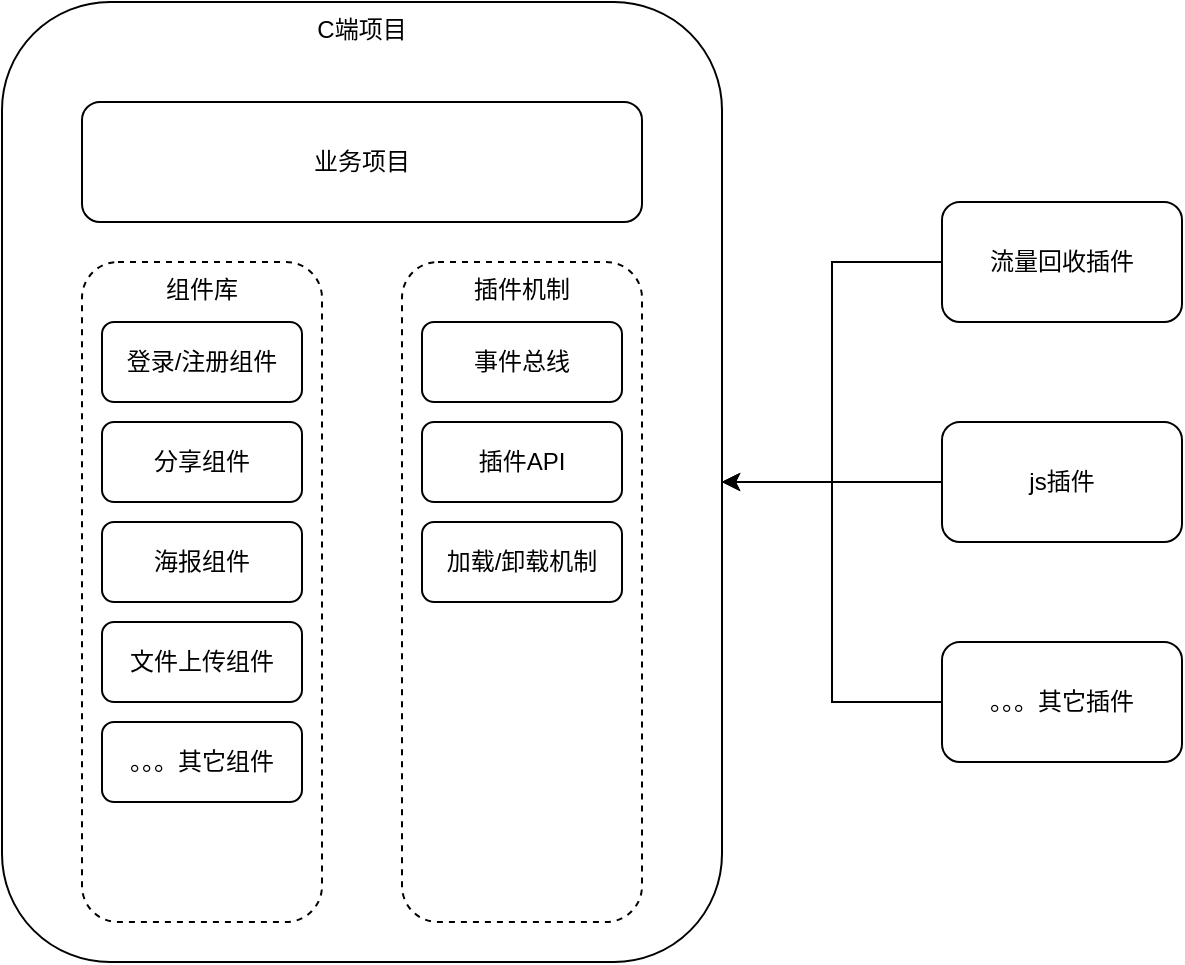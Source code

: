 <mxfile version="14.2.9" type="github">
  <diagram id="OEEgM5_fH-xbBg2mpcmx" name="Page-1">
    <mxGraphModel dx="946" dy="646" grid="1" gridSize="10" guides="1" tooltips="1" connect="1" arrows="1" fold="1" page="1" pageScale="1" pageWidth="827" pageHeight="1169" math="0" shadow="0">
      <root>
        <mxCell id="0" />
        <mxCell id="1" parent="0" />
        <mxCell id="6Y6k767Hvke-sPqiCbXi-1" value="C端项目" style="rounded=1;whiteSpace=wrap;html=1;verticalAlign=top;" vertex="1" parent="1">
          <mxGeometry x="70" y="130" width="360" height="480" as="geometry" />
        </mxCell>
        <mxCell id="6Y6k767Hvke-sPqiCbXi-3" value="业务项目" style="rounded=1;whiteSpace=wrap;html=1;" vertex="1" parent="1">
          <mxGeometry x="110" y="180" width="280" height="60" as="geometry" />
        </mxCell>
        <mxCell id="6Y6k767Hvke-sPqiCbXi-4" value="组件库" style="rounded=1;whiteSpace=wrap;html=1;dashed=1;verticalAlign=top;" vertex="1" parent="1">
          <mxGeometry x="110" y="260" width="120" height="330" as="geometry" />
        </mxCell>
        <mxCell id="6Y6k767Hvke-sPqiCbXi-10" style="edgeStyle=orthogonalEdgeStyle;rounded=0;orthogonalLoop=1;jettySize=auto;html=1;entryX=1;entryY=0.5;entryDx=0;entryDy=0;" edge="1" parent="1" source="6Y6k767Hvke-sPqiCbXi-5" target="6Y6k767Hvke-sPqiCbXi-1">
          <mxGeometry relative="1" as="geometry" />
        </mxCell>
        <mxCell id="6Y6k767Hvke-sPqiCbXi-5" value="流量回收插件" style="rounded=1;whiteSpace=wrap;html=1;" vertex="1" parent="1">
          <mxGeometry x="540" y="230" width="120" height="60" as="geometry" />
        </mxCell>
        <mxCell id="6Y6k767Hvke-sPqiCbXi-9" style="edgeStyle=orthogonalEdgeStyle;rounded=0;orthogonalLoop=1;jettySize=auto;html=1;exitX=0;exitY=0.5;exitDx=0;exitDy=0;" edge="1" parent="1" source="6Y6k767Hvke-sPqiCbXi-6">
          <mxGeometry relative="1" as="geometry">
            <mxPoint x="430" y="370" as="targetPoint" />
          </mxGeometry>
        </mxCell>
        <mxCell id="6Y6k767Hvke-sPqiCbXi-6" value="js插件" style="rounded=1;whiteSpace=wrap;html=1;" vertex="1" parent="1">
          <mxGeometry x="540" y="340" width="120" height="60" as="geometry" />
        </mxCell>
        <mxCell id="6Y6k767Hvke-sPqiCbXi-8" style="edgeStyle=orthogonalEdgeStyle;rounded=0;orthogonalLoop=1;jettySize=auto;html=1;exitX=0;exitY=0.5;exitDx=0;exitDy=0;entryX=1;entryY=0.5;entryDx=0;entryDy=0;" edge="1" parent="1" source="6Y6k767Hvke-sPqiCbXi-7" target="6Y6k767Hvke-sPqiCbXi-1">
          <mxGeometry relative="1" as="geometry" />
        </mxCell>
        <mxCell id="6Y6k767Hvke-sPqiCbXi-7" value="。。。其它插件" style="rounded=1;whiteSpace=wrap;html=1;" vertex="1" parent="1">
          <mxGeometry x="540" y="450" width="120" height="60" as="geometry" />
        </mxCell>
        <mxCell id="6Y6k767Hvke-sPqiCbXi-11" value="登录/注册组件" style="rounded=1;whiteSpace=wrap;html=1;" vertex="1" parent="1">
          <mxGeometry x="120" y="290" width="100" height="40" as="geometry" />
        </mxCell>
        <mxCell id="6Y6k767Hvke-sPqiCbXi-12" value="分享组件" style="rounded=1;whiteSpace=wrap;html=1;" vertex="1" parent="1">
          <mxGeometry x="120" y="340" width="100" height="40" as="geometry" />
        </mxCell>
        <mxCell id="6Y6k767Hvke-sPqiCbXi-13" value="海报组件" style="rounded=1;whiteSpace=wrap;html=1;" vertex="1" parent="1">
          <mxGeometry x="120" y="390" width="100" height="40" as="geometry" />
        </mxCell>
        <mxCell id="6Y6k767Hvke-sPqiCbXi-14" value="文件上传组件" style="rounded=1;whiteSpace=wrap;html=1;" vertex="1" parent="1">
          <mxGeometry x="120" y="440" width="100" height="40" as="geometry" />
        </mxCell>
        <mxCell id="6Y6k767Hvke-sPqiCbXi-15" value="。。。其它组件" style="rounded=1;whiteSpace=wrap;html=1;" vertex="1" parent="1">
          <mxGeometry x="120" y="490" width="100" height="40" as="geometry" />
        </mxCell>
        <mxCell id="6Y6k767Hvke-sPqiCbXi-16" value="插件机制" style="rounded=1;whiteSpace=wrap;html=1;dashed=1;verticalAlign=top;" vertex="1" parent="1">
          <mxGeometry x="270" y="260" width="120" height="330" as="geometry" />
        </mxCell>
        <mxCell id="6Y6k767Hvke-sPqiCbXi-17" value="事件总线" style="rounded=1;whiteSpace=wrap;html=1;" vertex="1" parent="1">
          <mxGeometry x="280" y="290" width="100" height="40" as="geometry" />
        </mxCell>
        <mxCell id="6Y6k767Hvke-sPqiCbXi-18" value="插件API" style="rounded=1;whiteSpace=wrap;html=1;" vertex="1" parent="1">
          <mxGeometry x="280" y="340" width="100" height="40" as="geometry" />
        </mxCell>
        <mxCell id="6Y6k767Hvke-sPqiCbXi-19" value="加载/卸载机制" style="rounded=1;whiteSpace=wrap;html=1;" vertex="1" parent="1">
          <mxGeometry x="280" y="390" width="100" height="40" as="geometry" />
        </mxCell>
      </root>
    </mxGraphModel>
  </diagram>
</mxfile>
